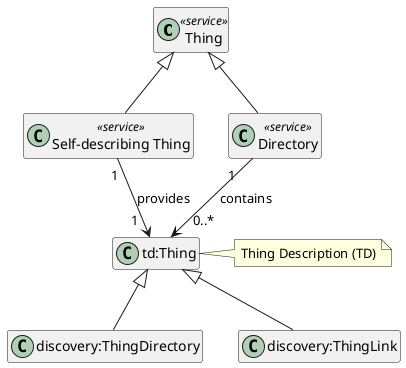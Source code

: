 @startuml exploration-class-diagram
/' global configurations '/
hide methods
hide members

class Thing <<service>>
together {
    class SelfDesc as "Self-describing Thing" <<service>>
    class Directory <<service>>
}

class TD as "td:Thing"
note right: Thing Description (TD)
together {
    class ThingDirectory as "discovery:ThingDirectory"
    ' note bottom: TD that describes\na Directory

    class ThingLink as "discovery:ThingLink"
    ' note bottom: TD that describes\na reference to another TD
}

/' relations '/
Thing <|-- SelfDesc
Thing <|-- Directory
SelfDesc "1" --> "1  " TD: provides
TD <|-- ThingDirectory
TD <|-- ThingLink
Directory "1   " --> "   0..*" TD: contains


@enduml